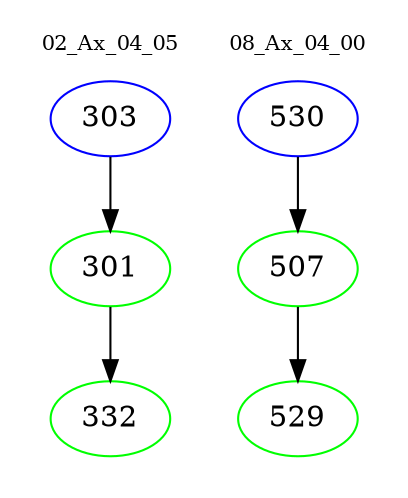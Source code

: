 digraph{
subgraph cluster_0 {
color = white
label = "02_Ax_04_05";
fontsize=10;
T0_303 [label="303", color="blue"]
T0_303 -> T0_301 [color="black"]
T0_301 [label="301", color="green"]
T0_301 -> T0_332 [color="black"]
T0_332 [label="332", color="green"]
}
subgraph cluster_1 {
color = white
label = "08_Ax_04_00";
fontsize=10;
T1_530 [label="530", color="blue"]
T1_530 -> T1_507 [color="black"]
T1_507 [label="507", color="green"]
T1_507 -> T1_529 [color="black"]
T1_529 [label="529", color="green"]
}
}
